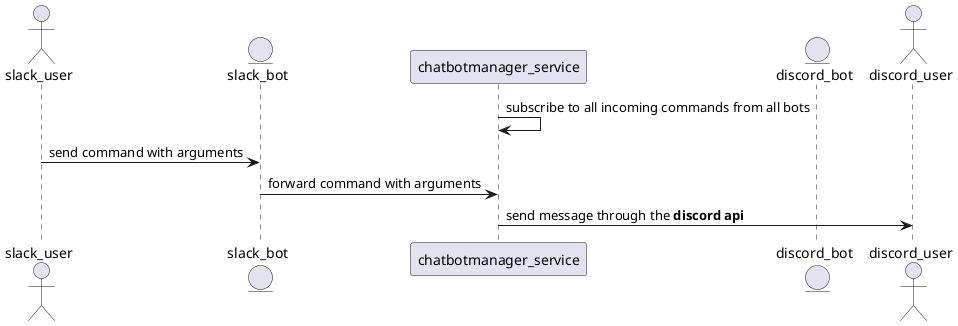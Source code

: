 @startuml
actor slack_user
entity slack_bot
participant chatbotmanager_service
entity discord_bot
actor discord_user
chatbotmanager_service -> chatbotmanager_service: subscribe to all incoming commands from all bots
slack_user -> slack_bot: send command with arguments
slack_bot -> chatbotmanager_service: forward command with arguments
chatbotmanager_service -> discord_user: send message through the **discord api**
@enduml